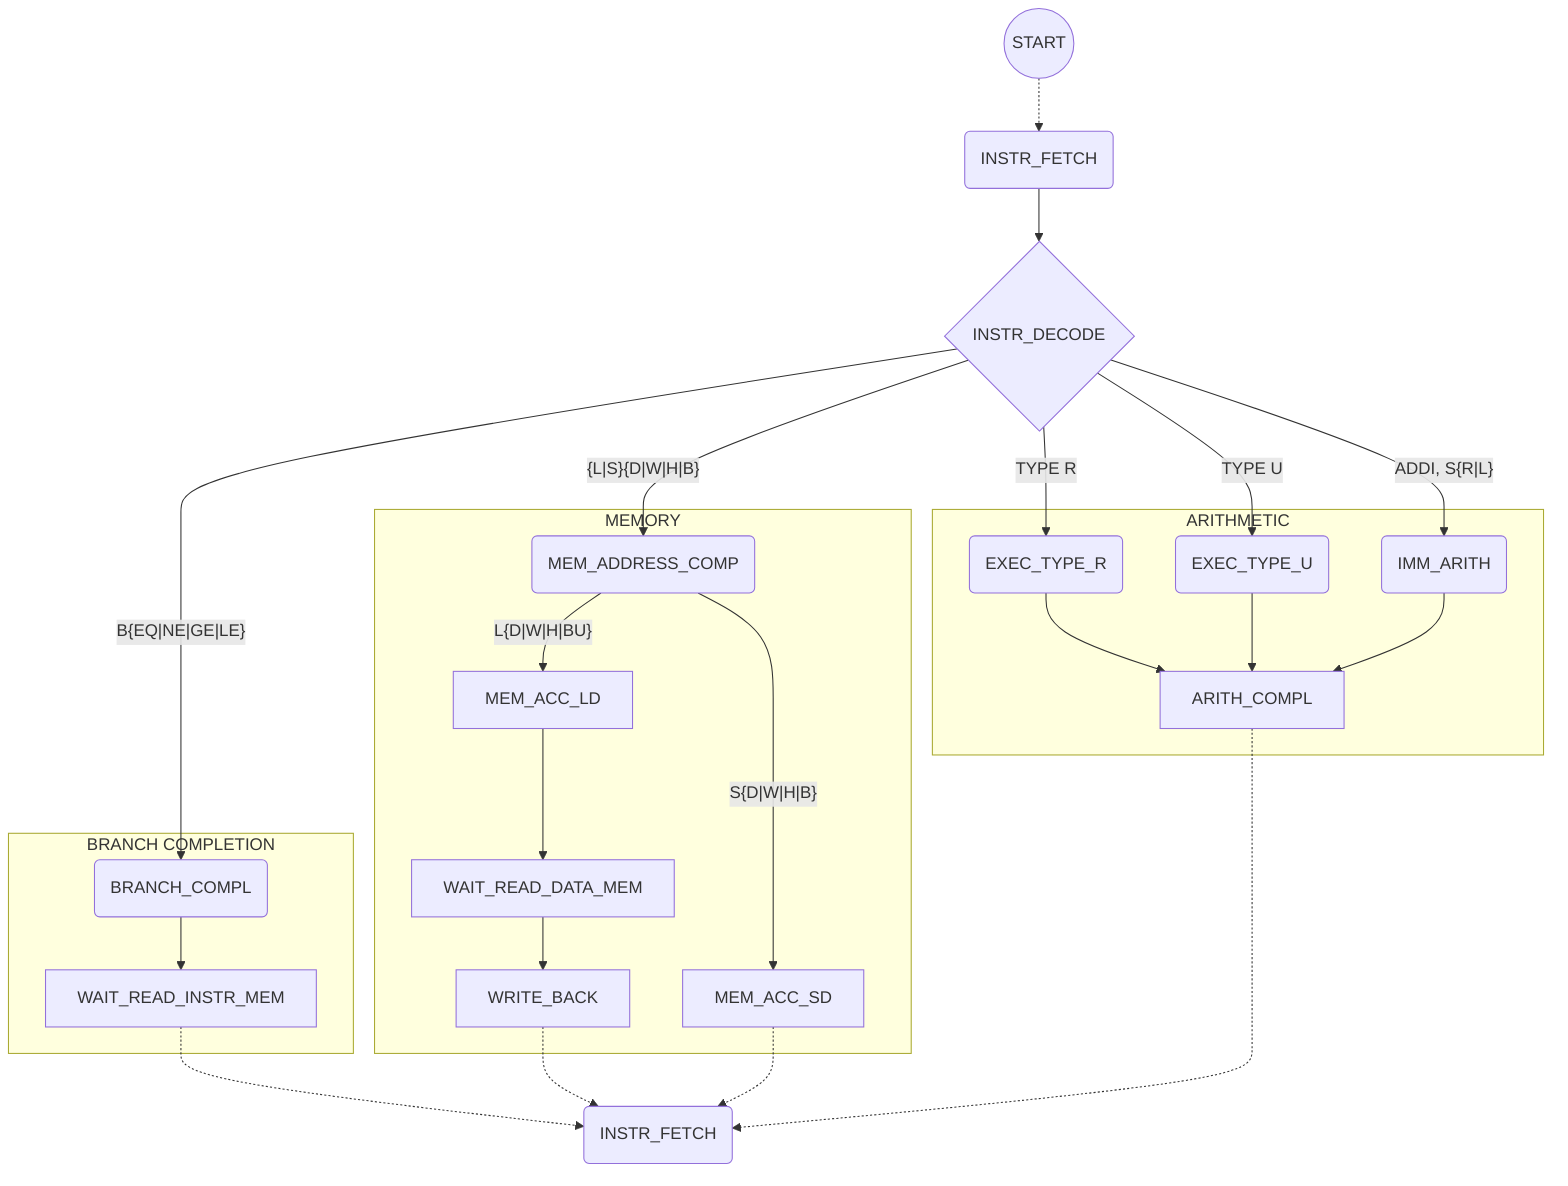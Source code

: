 graph TD
START((START)) -.-> INSTR_FETCH(INSTR_FETCH)

INSTR_FETCH --> INSTR_DECODE{INSTR_DECODE}

INSTR_DECODE -->|"{L|S}{D|W|H|B}"| MEM_ADDRESS_COMP(MEM_ADDRESS_COMP)
INSTR_DECODE -->|"ADDI, S{R|L}"| IMM_ARITH(IMM_ARITH)
INSTR_DECODE -->|"TYPE R"| EXEC_TYPE_R(EXEC_TYPE_R)
INSTR_DECODE -->|"TYPE U"| EXEC_TYPE_U(EXEC_TYPE_U)
INSTR_DECODE -->|"B{EQ|NE|GE|LE}"| BRANCH_COMPL(BRANCH_COMPL)

subgraph MEMORY
    MEM_ADDRESS_COMP -->|"L{D|W|H|BU}"| MEM_ACC_LD
    MEM_ADDRESS_COMP -->|"S{D|W|H|B}"| MEM_ACC_SD
    MEM_ACC_LD --> WAIT_READ_DATA_MEM
    WAIT_READ_DATA_MEM --> WRITE_BACK
end

subgraph ARITHMETIC
    EXEC_TYPE_R --> ARITH_COMPL
    EXEC_TYPE_U --> ARITH_COMPL
    IMM_ARITH   --> ARITH_COMPL
end

subgraph BRANCH COMPLETION
    BRANCH_COMPL --> WAIT_READ_INSTR_MEM
end

WAIT_READ_INSTR_MEM -.-> f(INSTR_FETCH)
WRITE_BACK -.-> f
MEM_ACC_SD -.-> f
ARITH_COMPL -.-> f